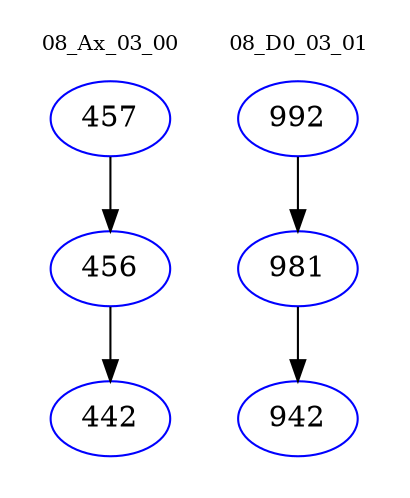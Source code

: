 digraph{
subgraph cluster_0 {
color = white
label = "08_Ax_03_00";
fontsize=10;
T0_457 [label="457", color="blue"]
T0_457 -> T0_456 [color="black"]
T0_456 [label="456", color="blue"]
T0_456 -> T0_442 [color="black"]
T0_442 [label="442", color="blue"]
}
subgraph cluster_1 {
color = white
label = "08_D0_03_01";
fontsize=10;
T1_992 [label="992", color="blue"]
T1_992 -> T1_981 [color="black"]
T1_981 [label="981", color="blue"]
T1_981 -> T1_942 [color="black"]
T1_942 [label="942", color="blue"]
}
}
